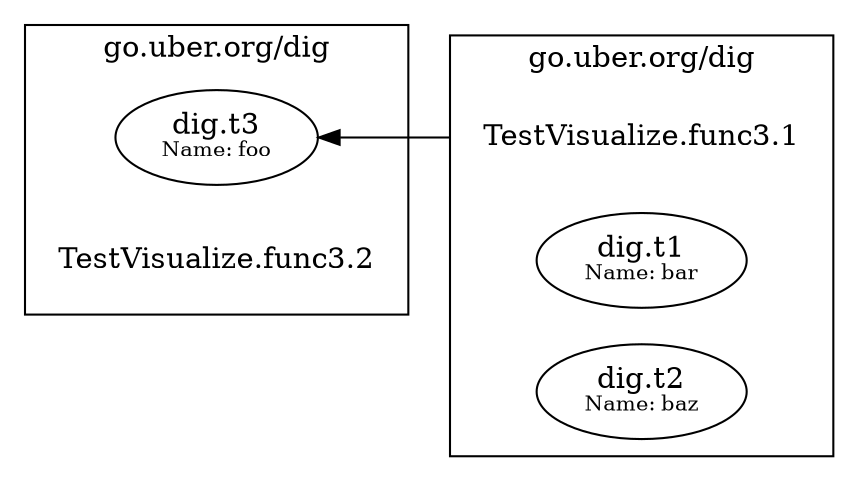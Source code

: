 digraph {
	rankdir=RL;
	graph [compound=true];
	
		subgraph cluster_0 {
			label = "go.uber.org/dig";
			constructor_0 [shape=plaintext label="TestVisualize.func3.1"];
			
			"dig.t1[name=bar]" [label=<dig.t1<BR /><FONT POINT-SIZE="10">Name: bar</FONT>>];
			"dig.t2[name=baz]" [label=<dig.t2<BR /><FONT POINT-SIZE="10">Name: baz</FONT>>];
			
		}
		
			constructor_0 -> "dig.t3[name=foo]" [ltail=cluster_0];
		
		
		subgraph cluster_1 {
			label = "go.uber.org/dig";
			constructor_1 [shape=plaintext label="TestVisualize.func3.2"];
			
			"dig.t3[name=foo]" [label=<dig.t3<BR /><FONT POINT-SIZE="10">Name: foo</FONT>>];
			
		}
		
		
	
}
